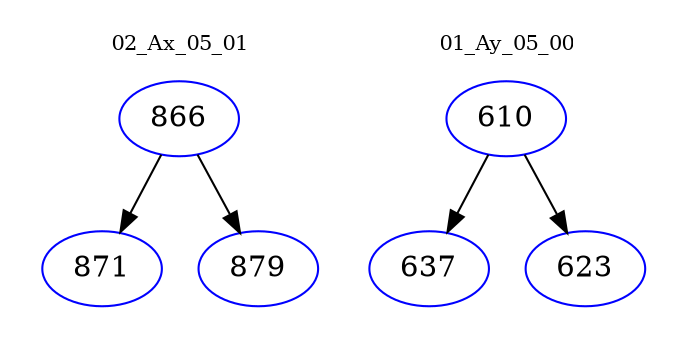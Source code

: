 digraph{
subgraph cluster_0 {
color = white
label = "02_Ax_05_01";
fontsize=10;
T0_866 [label="866", color="blue"]
T0_866 -> T0_871 [color="black"]
T0_871 [label="871", color="blue"]
T0_866 -> T0_879 [color="black"]
T0_879 [label="879", color="blue"]
}
subgraph cluster_1 {
color = white
label = "01_Ay_05_00";
fontsize=10;
T1_610 [label="610", color="blue"]
T1_610 -> T1_637 [color="black"]
T1_637 [label="637", color="blue"]
T1_610 -> T1_623 [color="black"]
T1_623 [label="623", color="blue"]
}
}
